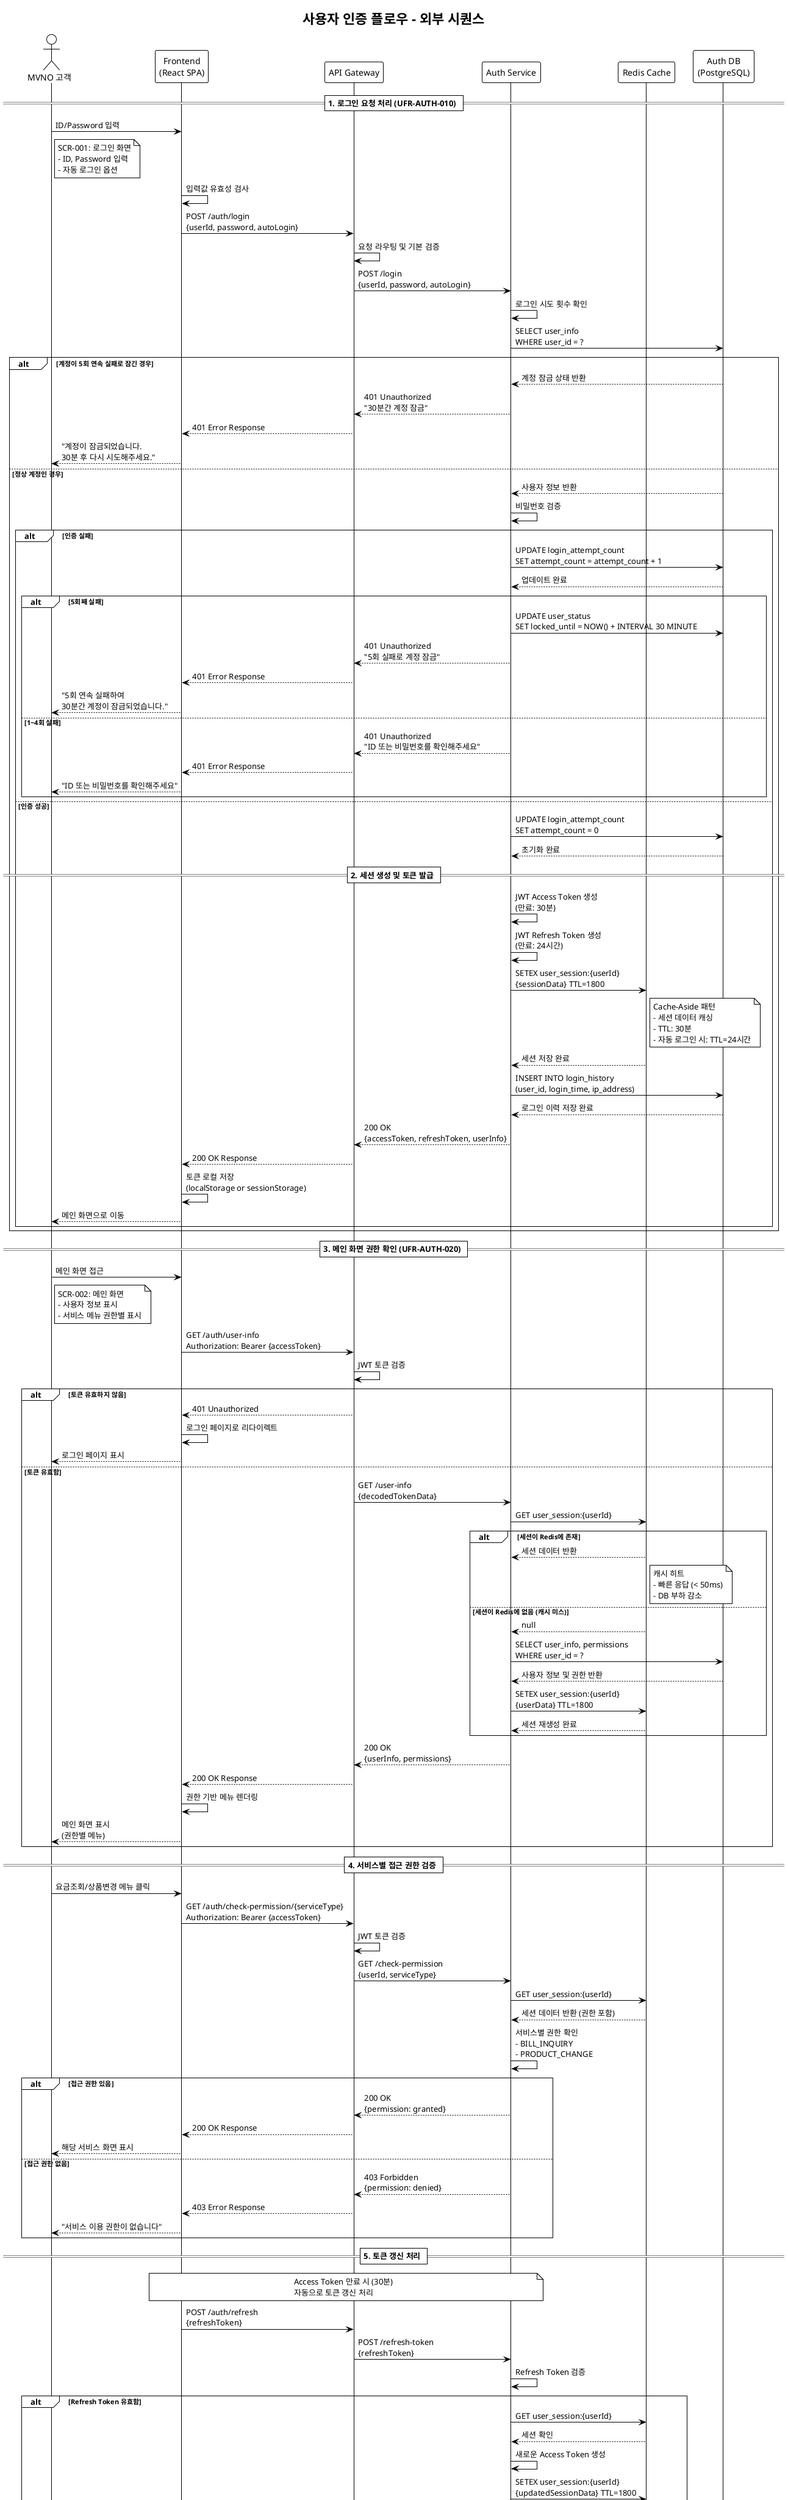 @startuml 사용자인증플로우
!theme mono

title 사용자 인증 플로우 - 외부 시퀀스

actor "MVNO 고객" as User
participant "Frontend\n(React SPA)" as Frontend
participant "API Gateway" as APIGateway
participant "Auth Service" as AuthService
participant "Redis Cache" as Redis
participant "Auth DB\n(PostgreSQL)" as AuthDB

== 1. 로그인 요청 처리 (UFR-AUTH-010) ==

User -> Frontend: ID/Password 입력
note right of User
  SCR-001: 로그인 화면
  - ID, Password 입력
  - 자동 로그인 옵션
end note

Frontend -> Frontend: 입력값 유효성 검사
Frontend -> APIGateway: POST /auth/login\n{userId, password, autoLogin}

APIGateway -> APIGateway: 요청 라우팅 및 기본 검증
APIGateway -> AuthService: POST /login\n{userId, password, autoLogin}

AuthService -> AuthService: 로그인 시도 횟수 확인
AuthService -> AuthDB: SELECT user_info\nWHERE user_id = ?

alt 계정이 5회 연속 실패로 잠긴 경우
    AuthDB --> AuthService: 계정 잠금 상태 반환
    AuthService --> APIGateway: 401 Unauthorized\n"30분간 계정 잠금"
    APIGateway --> Frontend: 401 Error Response
    Frontend --> User: "계정이 잠금되었습니다.\n30분 후 다시 시도해주세요."
else 정상 계정인 경우
    AuthDB --> AuthService: 사용자 정보 반환
    
    AuthService -> AuthService: 비밀번호 검증
    
    alt 인증 실패
        AuthService -> AuthDB: UPDATE login_attempt_count\nSET attempt_count = attempt_count + 1
        AuthDB --> AuthService: 업데이트 완료
        
        alt 5회째 실패
            AuthService -> AuthDB: UPDATE user_status\nSET locked_until = NOW() + INTERVAL 30 MINUTE
            AuthService --> APIGateway: 401 Unauthorized\n"5회 실패로 계정 잠금"
            APIGateway --> Frontend: 401 Error Response
            Frontend --> User: "5회 연속 실패하여\n30분간 계정이 잠금되었습니다."
        else 1~4회 실패
            AuthService --> APIGateway: 401 Unauthorized\n"ID 또는 비밀번호를 확인해주세요"
            APIGateway --> Frontend: 401 Error Response  
            Frontend --> User: "ID 또는 비밀번호를 확인해주세요"
        end
    else 인증 성공
        AuthService -> AuthDB: UPDATE login_attempt_count\nSET attempt_count = 0
        AuthDB --> AuthService: 초기화 완료
        
        == 2. 세션 생성 및 토큰 발급 ==
        
        AuthService -> AuthService: JWT Access Token 생성\n(만료: 30분)
        AuthService -> AuthService: JWT Refresh Token 생성\n(만료: 24시간)
        
        AuthService -> Redis: SETEX user_session:{userId}\n{sessionData} TTL=1800
        note right of Redis
          Cache-Aside 패턴
          - 세션 데이터 캐싱
          - TTL: 30분
          - 자동 로그인 시: TTL=24시간
        end note
        Redis --> AuthService: 세션 저장 완료
        
        AuthService -> AuthDB: INSERT INTO login_history\n(user_id, login_time, ip_address)
        AuthDB --> AuthService: 로그인 이력 저장 완료
        
        AuthService --> APIGateway: 200 OK\n{accessToken, refreshToken, userInfo}
        APIGateway --> Frontend: 200 OK Response
        Frontend -> Frontend: 토큰 로컬 저장\n(localStorage or sessionStorage)
        Frontend --> User: 메인 화면으로 이동
    end
end

== 3. 메인 화면 권한 확인 (UFR-AUTH-020) ==

User -> Frontend: 메인 화면 접근
note right of User
  SCR-002: 메인 화면
  - 사용자 정보 표시
  - 서비스 메뉴 권한별 표시
end note

Frontend -> APIGateway: GET /auth/user-info\nAuthorization: Bearer {accessToken}

APIGateway -> APIGateway: JWT 토큰 검증
alt 토큰 유효하지 않음
    APIGateway --> Frontend: 401 Unauthorized
    Frontend -> Frontend: 로그인 페이지로 리다이렉트
    Frontend --> User: 로그인 페이지 표시
else 토큰 유효함
    APIGateway -> AuthService: GET /user-info\n{decodedTokenData}
    
    AuthService -> Redis: GET user_session:{userId}
    alt 세션이 Redis에 존재
        Redis --> AuthService: 세션 데이터 반환
        note right of Redis
          캐시 히트
          - 빠른 응답 (< 50ms)
          - DB 부하 감소
        end note
    else 세션이 Redis에 없음 (캐시 미스)
        Redis --> AuthService: null
        AuthService -> AuthDB: SELECT user_info, permissions\nWHERE user_id = ?
        AuthDB --> AuthService: 사용자 정보 및 권한 반환
        AuthService -> Redis: SETEX user_session:{userId}\n{userData} TTL=1800
        Redis --> AuthService: 세션 재생성 완료
    end
    
    AuthService --> APIGateway: 200 OK\n{userInfo, permissions}
    APIGateway --> Frontend: 200 OK Response
    Frontend -> Frontend: 권한 기반 메뉴 렌더링
    Frontend --> User: 메인 화면 표시\n(권한별 메뉴)
end

== 4. 서비스별 접근 권한 검증 ==

User -> Frontend: 요금조회/상품변경 메뉴 클릭
Frontend -> APIGateway: GET /auth/check-permission/{serviceType}\nAuthorization: Bearer {accessToken}

APIGateway -> APIGateway: JWT 토큰 검증
APIGateway -> AuthService: GET /check-permission\n{userId, serviceType}

AuthService -> Redis: GET user_session:{userId}
Redis --> AuthService: 세션 데이터 반환 (권한 포함)

AuthService -> AuthService: 서비스별 권한 확인\n- BILL_INQUIRY\n- PRODUCT_CHANGE

alt 접근 권한 있음
    AuthService --> APIGateway: 200 OK\n{permission: granted}
    APIGateway --> Frontend: 200 OK Response
    Frontend --> User: 해당 서비스 화면 표시
else 접근 권한 없음
    AuthService --> APIGateway: 403 Forbidden\n{permission: denied}
    APIGateway --> Frontend: 403 Error Response
    Frontend --> User: "서비스 이용 권한이 없습니다"
end

== 5. 토큰 갱신 처리 ==

note over Frontend, AuthService
  Access Token 만료 시 (30분)
  자동으로 토큰 갱신 처리
end note

Frontend -> APIGateway: POST /auth/refresh\n{refreshToken}
APIGateway -> AuthService: POST /refresh-token\n{refreshToken}

AuthService -> AuthService: Refresh Token 검증
alt Refresh Token 유효함
    AuthService -> Redis: GET user_session:{userId}
    Redis --> AuthService: 세션 확인
    
    AuthService -> AuthService: 새로운 Access Token 생성
    AuthService -> Redis: SETEX user_session:{userId}\n{updatedSessionData} TTL=1800
    
    AuthService --> APIGateway: 200 OK\n{newAccessToken}
    APIGateway --> Frontend: 200 OK Response
    Frontend -> Frontend: 새 토큰으로 업데이트
else Refresh Token 무효함
    AuthService --> APIGateway: 401 Unauthorized
    APIGateway --> Frontend: 401 Error Response
    Frontend -> Frontend: 로그인 페이지로 리다이렉트
    Frontend --> User: 재로그인 필요
end

== 6. 로그아웃 처리 ==

User -> Frontend: 로그아웃 버튼 클릭
Frontend -> APIGateway: POST /auth/logout\nAuthorization: Bearer {accessToken}

APIGateway -> AuthService: POST /logout\n{userId}
AuthService -> Redis: DEL user_session:{userId}
Redis --> AuthService: 세션 삭제 완료

AuthService -> AuthDB: INSERT INTO logout_history\n(user_id, logout_time)
AuthDB --> AuthService: 로그아웃 이력 저장 완료

AuthService --> APIGateway: 200 OK
APIGateway --> Frontend: 200 OK Response
Frontend -> Frontend: 로컬 토큰 삭제
Frontend --> User: 로그인 페이지로 이동

@enduml